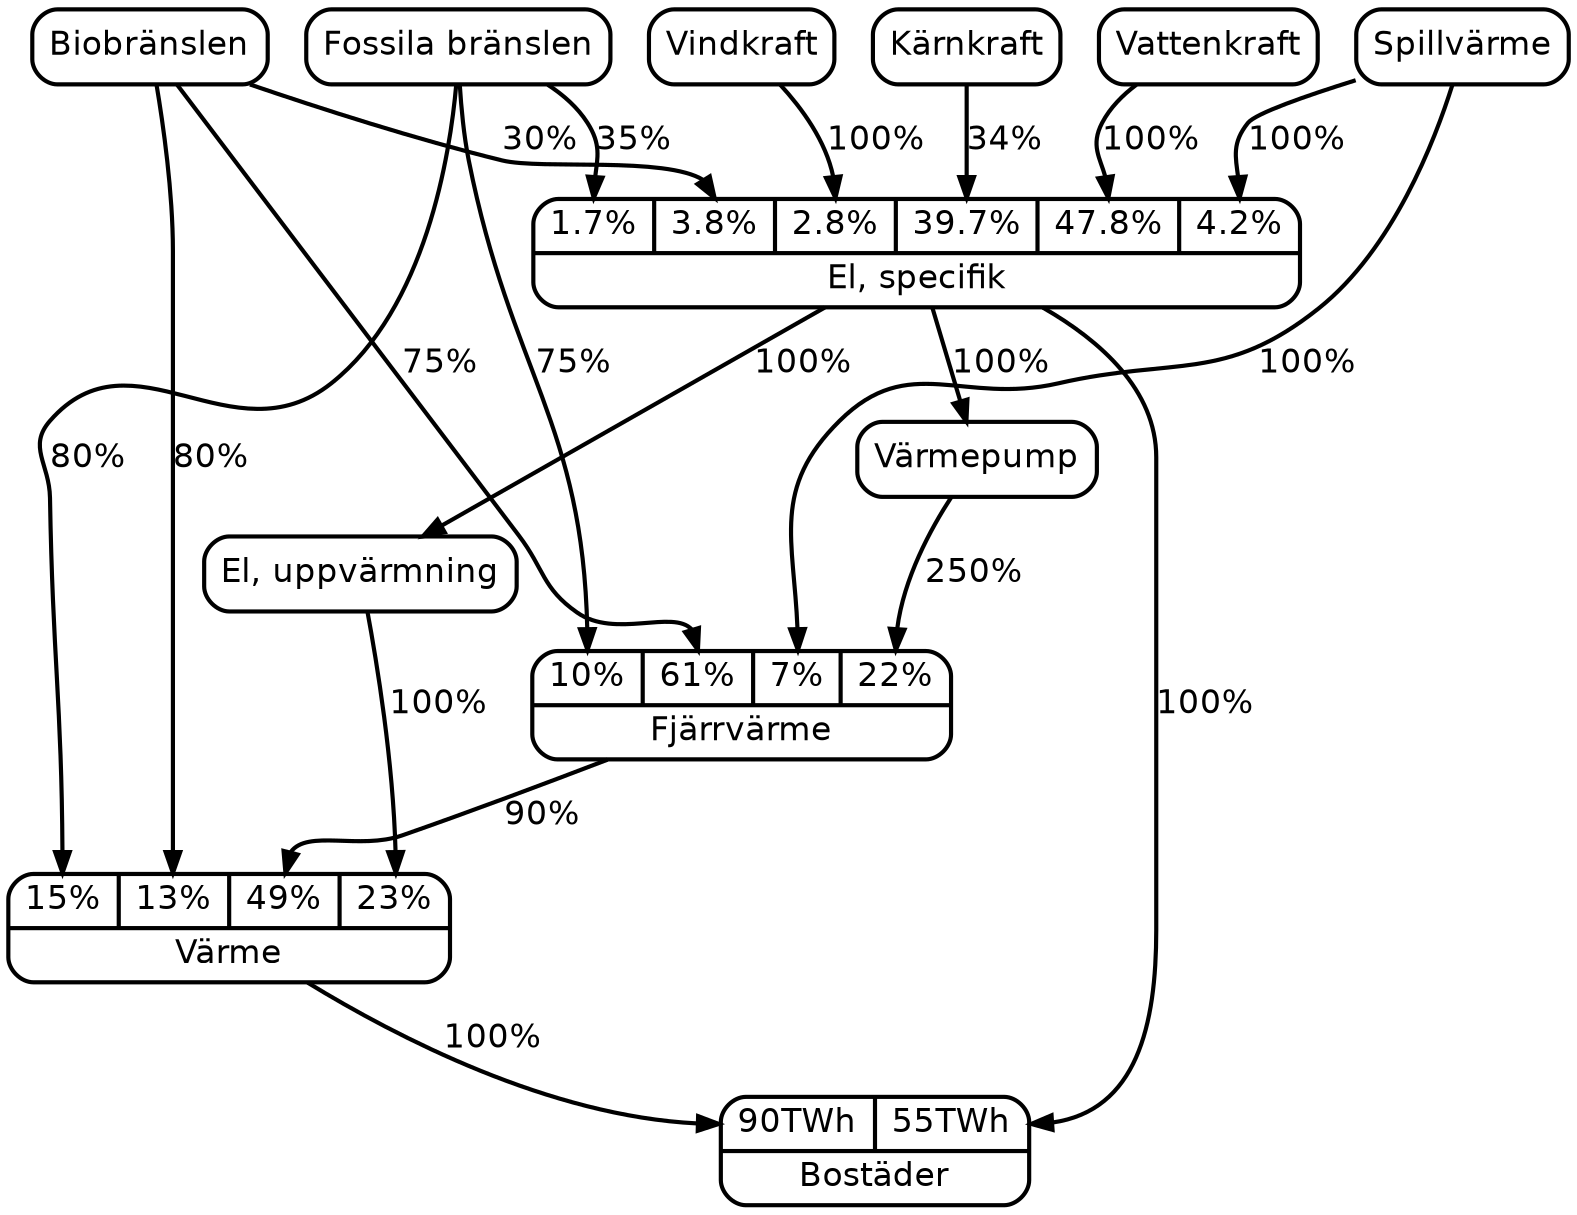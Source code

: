 digraph {
	edge [fontname="Bitstream Vera Sans",
		fontsize="16.00",
		style="bold"]

	node [fontname="Bitstream Vera Sans",
		fontsize="16.00",
		shape=Mrecord,
		style="bold,filled",
		fillcolor=white];
	edge [style=bold];

	subgraph residences {
		fossil [label = "Fossila bränslen"];
		bio [label = "Biobränslen"];
		nuclear [label = "Kärnkraft"];
		water [label = "Vattenkraft"];
		wind [label = "Vindkraft"];
		spill [label = "Spillvärme"];
		pump [label = "Värmepump"];

		district_heating [label = "{{<fossil> 10% | <bio> 61% | <spill> 7% | <pump> 22% } |Fjärrvärme}"];
		el_spec [label = "{{<fossil> 1.7% | <bio> 3.8% | <wind> 2.8% | <nuclear> 39.7% | <water> 47.8% | <spill> 4.2% } | El, specifik}"];
		el_heat [label = "El, uppvärmning"];
		heating [label ="{{<fossil> 15% | <bio> 13% | <district> 49% | <el_heat> 23%} | Värme}"];
		residences [label = "{{<heating> 90TWh | <el_spec>55TWh} | Bostäder}"];

		fossil -> district_heating:fossil [label = "75%"];
		bio -> district_heating:bio [label = "75%"];
		spill -> district_heating:spill [label = "100%"];
		pump -> district_heating:pump [label = "250%"];

		fossil -> heating:fossil [label = "80%"];
		bio -> heating:bio [label = "80%"];
		district_heating -> heating:district [label = "90%"];
		el_heat -> heating:el_heat [label = "100%"];

		heating -> residences:heating [label = "100%"];

		fossil -> el_spec:fossil [label = "35%"];
		bio -> el_spec:bio [label = "30%"];
		wind -> el_spec:wind [label = "100%"];
		nuclear -> el_spec:nuclear [label = "34%"];
		water -> el_spec:water [label = "100%"];
		spill -> el_spec:spill [label = "100%"];

		el_spec -> el_heat [label = "100%"];

		el_spec -> pump [label = "100%"];
		el_spec -> residences:el_spec [label = "100%"];
	}
}

